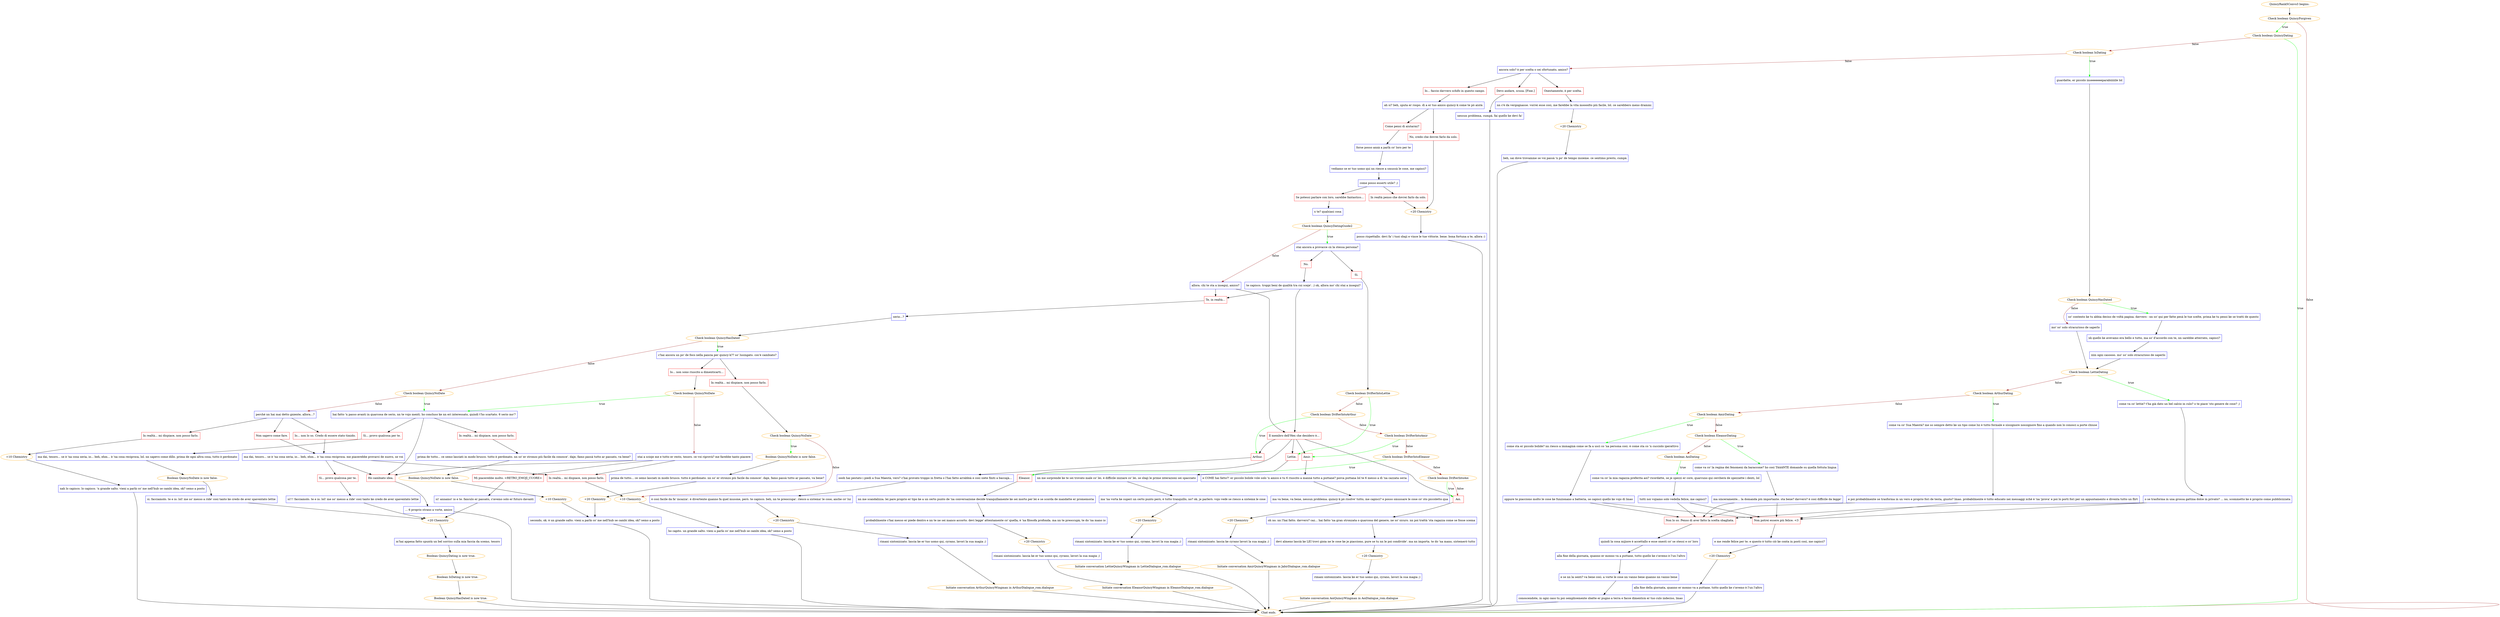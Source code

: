 digraph {
	"QuincyRank5Convo3 begins." [color=orange];
		"QuincyRank5Convo3 begins." -> j1777838566;
	j1777838566 [label="Check boolean QuincyForgiven",color=orange];
		j1777838566 -> j1114424847 [label=true,color=green];
		j1777838566 -> "Chat ends." [label=false,color=brown];
	j1114424847 [label="Check boolean QuincyDating",color=orange];
		j1114424847 -> "Chat ends." [label=true,color=green];
		j1114424847 -> j3036389292 [label=false,color=brown];
	"Chat ends." [color=orange];
	j3036389292 [label="Check boolean IsDating",color=orange];
		j3036389292 -> j2233472507 [label=true,color=green];
		j3036389292 -> j574992523 [label=false,color=brown];
	j2233472507 [label="guardatte, er piccolo inseeeeeeeparabiiiiiile lol",shape=box,color=blue];
		j2233472507 -> j4210153798;
	j574992523 [label="ancora solo? è per scelta o sei sfortunato, amico?",shape=box,color=blue];
		j574992523 -> j179161221;
		j574992523 -> j785555507;
		j574992523 -> j2424575910;
	j4210153798 [label="Check boolean QuincyHasDated",color=orange];
		j4210153798 -> j105379146 [label=true,color=green];
		j4210153798 -> j343785931 [label=false,color=brown];
	j179161221 [label="Onestamente, è per scelta.",shape=box,color=red];
		j179161221 -> j2918025492;
	j785555507 [label="Io... faccio davvero schifo in questo campo.",shape=box,color=red];
		j785555507 -> j1127775857;
	j2424575910 [label="Devo andare, scusa. [Fine.]",shape=box,color=red];
		j2424575910 -> j3433816189;
	j105379146 [label="so' contento ke tu abbia deciso de voltà pagina. davvero - nn so' qui per fatte pesà le tue scelte, prima ke tu pensi ke se tratti de questo",shape=box,color=blue];
		j105379146 -> j1182330782;
	j343785931 [label="mo' so' solo stracurioso de saperlo",shape=box,color=blue];
		j343785931 -> j4051092621;
	j2918025492 [label="nn c'è da vergognasse. vorrei esse così, me farebbe la vita moooolto più facile, lol. ce sarebbero meno drammi",shape=box,color=blue];
		j2918025492 -> j613589656;
	j1127775857 [label="ah sì? beh, sputa er rospo. dì a er tuo amico quincy-k come te pò aiutà",shape=box,color=blue];
		j1127775857 -> j3484390985;
		j1127775857 -> j2375553938;
	j3433816189 [label="nessun problema, cumpà. fai quello ke devi fa'",shape=box,color=blue];
		j3433816189 -> "Chat ends.";
	j1182330782 [label="xk quello ke avevamo era bello e tutto, ma so' d'accordo con te, nn sarebbe atterrato, capisci?",shape=box,color=blue];
		j1182330782 -> j554433955;
	j4051092621 [label="Check boolean LettieDating",color=orange];
		j4051092621 -> j2070945585 [label=true,color=green];
		j4051092621 -> j2403809706 [label=false,color=brown];
	j613589656 [label="+20 Chemistry",color=orange];
		j613589656 -> j2256363311;
	j3484390985 [label="Come pensi di aiutarmi?",shape=box,color=red];
		j3484390985 -> j2350942787;
	j2375553938 [label="No, credo che dovrei farlo da solo.",shape=box,color=red];
		j2375553938 -> j982834953;
	j554433955 [label="iiiin ogni casoooo. mo' so' solo stracurioso de saperlo",shape=box,color=blue];
		j554433955 -> j4051092621;
	j2070945585 [label="come va co' lettie? t'ha già dato un bel calcio in culo? o te piace 'sto genere de cose? ;)",shape=box,color=blue];
		j2070945585 -> j3443166320;
	j2403809706 [label="Check boolean ArthurDating",color=orange];
		j2403809706 -> j209189142 [label=true,color=green];
		j2403809706 -> j4145620795 [label=false,color=brown];
	j2256363311 [label="beh, sai dove trovamme se voi passà 'n po' de tempo insieme. ce sentimo presto, cumpà",shape=box,color=blue];
		j2256363311 -> "Chat ends.";
	j2350942787 [label="forse posso annà a parlà co' loro per te",shape=box,color=blue];
		j2350942787 -> j3363438151;
	j982834953 [label="+20 Chemistry",color=orange];
		j982834953 -> j31878293;
	j3443166320 [label="o se trasforma in una grossa gattina dolce in privato? ... no, scommetto ke è proprio come pubblicizzata",shape=box,color=blue];
		j3443166320 -> j2197561032;
		j3443166320 -> j667990583;
	j209189142 [label="come va co' Sua Maestà? me so sempre detto ke un tipo come lui è tutto formale e sìssignore nossignore fino a quando non lo conosci a porte chiuse",shape=box,color=blue];
		j209189142 -> j999500745;
	j4145620795 [label="Check boolean AmirDating",color=orange];
		j4145620795 -> j2532575647 [label=true,color=green];
		j4145620795 -> j1136085438 [label=false,color=brown];
	j3363438151 [label="vediamo se er tuo uomo qui nn riesce a smussà le cose, me capisci?",shape=box,color=blue];
		j3363438151 -> j74388374;
	j31878293 [label="posso rispettallo. devi fa' i tuoi sbaji e vince le tue vittorie. bene. bona fortuna a te, allora :)",shape=box,color=blue];
		j31878293 -> "Chat ends.";
	j2197561032 [label="Non potrei essere più felice. <3",shape=box,color=red];
		j2197561032 -> j3828061008;
	j667990583 [label="Non lo so. Penso di aver fatto la scelta sbagliata.",shape=box,color=red];
		j667990583 -> j1396196835;
	j999500745 [label="e poi probabilmente se trasforma in un vero e proprio fori de testa, giusto? lmao. probabilmente è tutto educato nei messaggi xché è 'na 'prova' e poi lo porti fori per un appuntamento e diventa tutto un flirt",shape=box,color=blue];
		j999500745 -> j2197561032;
		j999500745 -> j667990583;
	j2532575647 [label="come sta er piccolo bolide? nn riesco a immaginà come se fa a uscì co 'na persona così. è come sta co 'n cucciolo iperattivo",shape=box,color=blue];
		j2532575647 -> j1804788629;
	j1136085438 [label="Check boolean EleanorDating",color=orange];
		j1136085438 -> j99008478 [label=true,color=green];
		j1136085438 -> j4014131363 [label=false,color=brown];
	j74388374 [label="come posso esserti utile? ;)",shape=box,color=blue];
		j74388374 -> j3261019518;
		j74388374 -> j2541863795;
	j3828061008 [label="e me rende felice per te. e questo è tutto ciò ke conta in posti così, me capisci?",shape=box,color=blue];
		j3828061008 -> j4086836213;
	j1396196835 [label="quindi la cosa mijiore è accettallo e esse onesti co' se stessi e co' loro",shape=box,color=blue];
		j1396196835 -> j3679461680;
	j1804788629 [label="oppure te piacciono molto le cose ke funzionano a batteria, se capisci quello ke vojo dì lmao",shape=box,color=blue];
		j1804788629 -> j2197561032;
		j1804788629 -> j667990583;
	j99008478 [label="come va co' la regina dei fenomeni da baraccone? ho così TAAANTE domande su quella fottuta lingua",shape=box,color=blue];
		j99008478 -> j1137880187;
	j4014131363 [label="Check boolean AoiDating",color=orange];
		j4014131363 -> j2793314304 [label=true,color=green];
	j3261019518 [label="Se potessi parlare con loro, sarebbe fantastico...",shape=box,color=red];
		j3261019518 -> j2618927735;
	j2541863795 [label="In realtà penso che dovrei farlo da solo.",shape=box,color=red];
		j2541863795 -> j982834953;
	j4086836213 [label="+20 Chemistry",color=orange];
		j4086836213 -> j2282882390;
	j3679461680 [label="alla fine della giornata, quanno er monno va a puttane, tutto quello ke c'avemo è l'un l'altro",shape=box,color=blue];
		j3679461680 -> j1421632660;
	j1137880187 [label="ma sinceramente... la domanda più importante. sta bene? davvero? è così difficile da legge'",shape=box,color=blue];
		j1137880187 -> j2197561032;
		j1137880187 -> j667990583;
	j2793314304 [label="come va co' la mia ragazza preferita aoi? ricordatte, se je spezzi er core, quarcuno qui cercherà de spezzatte i denti, lol",shape=box,color=blue];
		j2793314304 -> j3763842045;
	j2618927735 [label="x te? qualsiasi cosa",shape=box,color=blue];
		j2618927735 -> j3498068486;
	j2282882390 [label="alla fine della giornata, quanno er monno va a puttane, tutto quello ke c'avemo è l'un l'altro",shape=box,color=blue];
		j2282882390 -> "Chat ends.";
	j1421632660 [label="e se nn la senti? va bene così. a vorte le cose nn vanno bene quanno nn vanno bene",shape=box,color=blue];
		j1421632660 -> j1067671827;
	j3763842045 [label="tutti noi vojiamo solo vedella felice, me capisci?",shape=box,color=blue];
		j3763842045 -> j2197561032;
		j3763842045 -> j667990583;
	j3498068486 [label="Check boolean QuincyDatingGuide2",color=orange];
		j3498068486 -> j2283640573 [label=true,color=green];
		j3498068486 -> j1991676834 [label=false,color=brown];
	j1067671827 [label="conoscendote, in ogni caso tu poi semplicemente sbatte er pugno a terra e facce dimenticà er tuo culo indeciso, lmao",shape=box,color=blue];
		j1067671827 -> "Chat ends.";
	j2283640573 [label="stai ancora a provacce cn la stessa persona?",shape=box,color=blue];
		j2283640573 -> j1892751531;
		j2283640573 -> j1280727636;
	j1991676834 [label="allora. chi te sta a inseguì, amico?",shape=box,color=blue];
		j1991676834 -> j181330162;
		j1991676834 -> j4157408244;
	j1892751531 [label="No.",shape=box,color=red];
		j1892751531 -> j1761212789;
	j1280727636 [label="Sì.",shape=box,color=red];
		j1280727636 -> j2151359220;
	j181330162 [label="Il membro dell'Hex che desidero è...",shape=box,color=red];
		j181330162 -> j556618490;
		j181330162 -> j3196110362;
		j181330162 -> j4037012092;
		j181330162 -> j1467650865;
		j181330162 -> j606483234;
	j4157408244 [label="Te, in realtà...",shape=box,color=red];
		j4157408244 -> j3472499529;
	j1761212789 [label="te capisco. troppi beni de qualità tra cui sceje'. ;) ok, allora mo' chi stai a inseguì?",shape=box,color=blue];
		j1761212789 -> j181330162;
		j1761212789 -> j4157408244;
	j2151359220 [label="Check boolean DrifterIntoLettie",color=orange];
		j2151359220 -> j556618490 [label=true,color=green];
		j2151359220 -> j4136109529 [label=false,color=brown];
	j556618490 [label="Lettie.",shape=box,color=red];
		j556618490 -> j1517515174;
	j3196110362 [label="Arthur.",shape=box,color=red];
		j3196110362 -> j1548013026;
	j4037012092 [label="Amir.",shape=box,color=red];
		j4037012092 -> j3670116912;
	j1467650865 [label="Eleanor.",shape=box,color=red];
		j1467650865 -> j1388613966;
	j606483234 [label="Aoi.",shape=box,color=red];
		j606483234 -> j2066038429;
	j3472499529 [label="serio...?",shape=box,color=blue];
		j3472499529 -> j2390964830;
	j4136109529 [label="Check boolean DrifterIntoArthur",color=orange];
		j4136109529 -> j3196110362 [label=true,color=green];
		j4136109529 -> j1182576796 [label=false,color=brown];
	j1517515174 [label="nn me sorprende ke te sei trovato male co' lei. è difficile iniziare co' lei. se sbaji le prime interazioni sei spacciato",shape=box,color=blue];
		j1517515174 -> j1493934185;
	j1548013026 [label="oooh hai pestato i piedi a Sua Maestà, vero? c'hai provato troppo in fretta o l'hai fatto arrabbià e così siete finiti a baccajà...",shape=box,color=blue];
		j1548013026 -> j3017238397;
	j3670116912 [label="e COME hai fatto?! er piccolo bolide vole solo 'n amico e tu 6 riuscito a mannà tutto a puttane? porca puttana lol te 6 messo a dì 'na cazzata seria",shape=box,color=blue];
		j3670116912 -> j2649979866;
	j1388613966 [label="nn me scandalizza. lei pare proprio er tipo ke a un certo punto de 'na conversazione decide tranquillamente ke sei morto per lei e se scorda de mandatte er promemoria",shape=box,color=blue];
		j1388613966 -> j3992794213;
	j2066038429 [label="oh no. nn l'hai fatto. davvero? caz... hai fatto 'na gran stronzata o quarcosa del genere, ne so' sicuro. nn poi trattà 'sta ragazza come se fosse scema",shape=box,color=blue];
		j2066038429 -> j3797124614;
	j2390964830 [label="Check boolean QuincyHasDated",color=orange];
		j2390964830 -> j3864839552 [label=true,color=green];
		j2390964830 -> j1969481395 [label=false,color=brown];
	j1182576796 [label="Check boolean DrifterIntoAmir",color=orange];
		j1182576796 -> j4037012092 [label=true,color=green];
		j1182576796 -> j2885855778 [label=false,color=brown];
	j1493934185 [label="ma 'na vorta ke superi un certo punto però, è tutto tranquillo, no? ok. je parlerò. vojo vedè se riesco a sistemà le cose",shape=box,color=blue];
		j1493934185 -> j4063033579;
	j3017238397 [label="è così facile da fa' incazza'. è divertente quanno fa quel musone, però. te capisco. beh, nn te preoccupa'. riesco a sistema' le cose, anche co' lui",shape=box,color=blue];
		j3017238397 -> j1481362715;
	j2649979866 [label="ma va bene, va bene, nessun problema. quincy-k pò risolve' tutto, me capisci? e posso smussare le cose co' sto piccoletto qua",shape=box,color=blue];
		j2649979866 -> j3538246258;
	j3992794213 [label="probabilmente c'hai messo er piede dentro e nn te ne sei manco accorto. devi legge' attentamente co' quella, è 'na filosofa profonda. ma nn te preoccupà, te do 'na mano io",shape=box,color=blue];
		j3992794213 -> j4120514766;
	j3797124614 [label="devi almeno lascià ke LEI trovi gioia ne le cose ke je piacciono, pure se tu nn le poi condivide'. ma nn importa. te do 'na mano, sistemerò tutto",shape=box,color=blue];
		j3797124614 -> j3497640893;
	j3864839552 [label="c'hai ancora un po' de foco nella pancia per quincy-k?? so' lusingato. cos'è cambiato?",shape=box,color=blue];
		j3864839552 -> j2103940717;
		j3864839552 -> j1153782342;
	j1969481395 [label="Check boolean QuincyNoDate",color=orange];
		j1969481395 -> j2025820499 [label=true,color=green];
		j1969481395 -> j680031183 [label=false,color=brown];
	j2885855778 [label="Check boolean DrifterIntoEleanor",color=orange];
		j2885855778 -> j1467650865 [label=true,color=green];
		j2885855778 -> j3198657663 [label=false,color=brown];
	j4063033579 [label="+20 Chemistry",color=orange];
		j4063033579 -> j2887823708;
	j1481362715 [label="+20 Chemistry",color=orange];
		j1481362715 -> j4114611054;
	j3538246258 [label="+20 Chemistry",color=orange];
		j3538246258 -> j2924242260;
	j4120514766 [label="+20 Chemistry",color=orange];
		j4120514766 -> j1398369469;
	j3497640893 [label="+20 Chemistry",color=orange];
		j3497640893 -> j1010498609;
	j2103940717 [label="Io... non sono riuscito a dimenticarti...",shape=box,color=red];
		j2103940717 -> j1466706628;
	j1153782342 [label="In realtà... mi dispiace, non posso farlo.",shape=box,color=red];
		j1153782342 -> j2840203252;
	j2025820499 [label="hai fatto 'n passo avanti in quarcosa de serio, nn te vojo mentì. ho concluso ke nn eri interessato, quindi t'ho scartato. 6 serio mo'?",shape=box,color=blue];
		j2025820499 -> j1155007945;
		j2025820499 -> j2795897165;
		j2025820499 -> j157778329;
	j680031183 [label="perché nn hai mai detto gniente, allora...?",shape=box,color=blue];
		j680031183 -> j2711542833;
		j680031183 -> j491668015;
		j680031183 -> j2419644097;
	j3198657663 [label="Check boolean DrifterIntoAoi",color=orange];
		j3198657663 -> j606483234 [label=true,color=green];
		j3198657663 -> j606483234 [label=false,color=brown];
	j2887823708 [label="rimani sintonizzato. lascia ke er tuo uomo qui, cyrano, lavori la sua magia ;)",shape=box,color=blue];
		j2887823708 -> "Initiate conversation LettieQuincyWingman in LettieDialogue_rom.dialogue";
	j4114611054 [label="rimani sintonizzato. lascia ke er tuo uomo qui, cyrano, lavori la sua magia ;)",shape=box,color=blue];
		j4114611054 -> "Initiate conversation ArthurQuincyWingman in ArthurDialogue_rom.dialogue";
	j2924242260 [label="rimani sintonizzato. lascia ke cyrano lavori la sua magia ;)",shape=box,color=blue];
		j2924242260 -> "Initiate conversation AmirQuincyWingman in JabirDialogue_rom.dialogue";
	j1398369469 [label="rimani sintonizzato. lascia ke er tuo uomo qui, cyrano, lavori la sua magia ;)",shape=box,color=blue];
		j1398369469 -> "Initiate conversation EleanorQuincyWingman in EleanorDialogue_rom.dialogue";
	j1010498609 [label="rimani sintonizzato. lascia ke er tuo uomo qui, cyrano, lavori la sua magia ;)",shape=box,color=blue];
		j1010498609 -> "Initiate conversation AoiQuincyWingman in AoiDialogue_rom.dialogue";
	j1466706628 [label="Check boolean QuincyNoDate",color=orange];
		j1466706628 -> j2025820499 [label=true,color=green];
		j1466706628 -> j1366778109 [label=false,color=brown];
	j2840203252 [label="Check boolean QuincyNoDate",color=orange];
		j2840203252 -> j2848901168 [label=true,color=green];
		j2840203252 -> j821271867 [label=false,color=brown];
	j1155007945 [label="Sì... provo qualcosa per te.",shape=box,color=red];
		j1155007945 -> j1961557428;
	j2795897165 [label="In realtà... mi dispiace, non posso farlo.",shape=box,color=red];
		j2795897165 -> j4229983367;
	j157778329 [label="Ho cambiato idea.",shape=box,color=red];
		j157778329 -> j3060769243;
	j2711542833 [label="Io... non lo so. Credo di essere stato timido.",shape=box,color=red];
		j2711542833 -> j235960928;
	j491668015 [label="Non sapevo come fare.",shape=box,color=red];
		j491668015 -> j235960928;
	j2419644097 [label="In realtà... mi dispiace, non posso farlo.",shape=box,color=red];
		j2419644097 -> j2721206706;
	"Initiate conversation LettieQuincyWingman in LettieDialogue_rom.dialogue" [label="Initiate conversation LettieQuincyWingman in LettieDialogue_rom.dialogue",color=orange];
		"Initiate conversation LettieQuincyWingman in LettieDialogue_rom.dialogue" -> "Chat ends.";
	"Initiate conversation ArthurQuincyWingman in ArthurDialogue_rom.dialogue" [label="Initiate conversation ArthurQuincyWingman in ArthurDialogue_rom.dialogue",color=orange];
		"Initiate conversation ArthurQuincyWingman in ArthurDialogue_rom.dialogue" -> "Chat ends.";
	"Initiate conversation AmirQuincyWingman in JabirDialogue_rom.dialogue" [label="Initiate conversation AmirQuincyWingman in JabirDialogue_rom.dialogue",color=orange];
		"Initiate conversation AmirQuincyWingman in JabirDialogue_rom.dialogue" -> "Chat ends.";
	"Initiate conversation EleanorQuincyWingman in EleanorDialogue_rom.dialogue" [label="Initiate conversation EleanorQuincyWingman in EleanorDialogue_rom.dialogue",color=orange];
		"Initiate conversation EleanorQuincyWingman in EleanorDialogue_rom.dialogue" -> "Chat ends.";
	"Initiate conversation AoiQuincyWingman in AoiDialogue_rom.dialogue" [label="Initiate conversation AoiQuincyWingman in AoiDialogue_rom.dialogue",color=orange];
		"Initiate conversation AoiQuincyWingman in AoiDialogue_rom.dialogue" -> "Chat ends.";
	j1366778109 [label="stai a scioje me e tutto er resto, tesoro. ce voi riprovà? me farebbe tanto piacere",shape=box,color=blue];
		j1366778109 -> j2727805857;
		j1366778109 -> j3822709501;
		j1366778109 -> j157778329;
	j2848901168 [label="Boolean QuincyNoDate is now false.",color=orange];
		j2848901168 -> j3517808712;
	j821271867 [label="+10 Chemistry",color=orange];
		j821271867 -> j1360565934;
	j1961557428 [label="ma dai, tesoro... se è 'na cosa seria, io... beh, ehm... è 'na cosa reciproca, lol. nn sapevo come dillo. prima de ogni altra cosa, tutto è perdonato",shape=box,color=blue];
		j1961557428 -> j1349344003;
	j4229983367 [label="prima de tutto... ce semo lasciati in modo brusco. tutto è perdonato. nn so' er stronzo più facile da conosce'. daje, famo passà tutto ar passato, va bene?",shape=box,color=blue];
		j4229983367 -> j4016905381;
	j3060769243 [label="... 6 proprio strano a vorte, amico",shape=box,color=blue];
		j3060769243 -> "Chat ends.";
	j235960928 [label="ma dai, tesoro... se è 'na cosa seria, io... beh, ehm... è 'na cosa reciproca. me piacerebbe provarci de nuovo, se voi",shape=box,color=blue];
		j235960928 -> j2909190871;
		j235960928 -> j3822709501;
		j235960928 -> j157778329;
	j2721206706 [label="+10 Chemistry",color=orange];
		j2721206706 -> j3481105575;
	j2727805857 [label="Mi piacerebbe molto. <RETRO_EMOJI_CUORE>",shape=box,color=red];
		j2727805857 -> j4120106543;
	j3822709501 [label="In realtà... mi dispiace, non posso farlo.",shape=box,color=red];
		j3822709501 -> j821271867;
	j3517808712 [label="prima de tutto... ce semo lasciati in modo brusco. tutto è perdonato. nn so' er stronzo più facile da conosce'. daje, famo passà tutto ar passato, va bene?",shape=box,color=blue];
		j3517808712 -> j1013981859;
	j1360565934 [label="ho capito. un grande salto. vieni a parlà co' me nell'hub se cambi idea, ok? semo a posto",shape=box,color=blue];
		j1360565934 -> "Chat ends.";
	j1349344003 [label="Boolean QuincyNoDate is now false.",color=orange];
		j1349344003 -> j251976093;
	j4016905381 [label="Boolean QuincyNoDate is now false.",color=orange];
		j4016905381 -> j478450087;
	j2909190871 [label="Sì... provo qualcosa per te.",shape=box,color=red];
		j2909190871 -> j1389922769;
	j3481105575 [label="nah lo capisco. lo capisco. 'n grande salto. vieni a parlà co' me nell'hub se cambi idea, ok? semo a posto",shape=box,color=blue];
		j3481105575 -> "Chat ends.";
	j4120106543 [label="sì! annamo! io e te. fanculo er passato, c'avemo solo er futuro davanti",shape=box,color=blue];
		j4120106543 -> j2039924210;
	j1013981859 [label="+20 Chemistry",color=orange];
		j1013981859 -> j2535703989;
	j251976093 [label="sì. facciamolo. te e io. lol! me so' messo a ride' così tanto ke credo de aver spaventato lettie",shape=box,color=blue];
		j251976093 -> j2039924210;
	j478450087 [label="+10 Chemistry",color=orange];
		j478450087 -> j2535703989;
	j1389922769 [label="sì!!! facciamolo. te e io. lol! me so' messo a ride' così tanto ke credo de aver spaventato lettie",shape=box,color=blue];
		j1389922769 -> j2039924210;
	j2039924210 [label="+20 Chemistry",color=orange];
		j2039924210 -> j2081440794;
	j2535703989 [label="secondo, ok. è un grande salto. vieni a parlà co' me nell'hub se cambi idea, ok? semo a posto",shape=box,color=blue];
		j2535703989 -> "Chat ends.";
	j2081440794 [label="m'hai appena fatto spuntà un bel sorriso sulla mia faccia da scemo, tesoro",shape=box,color=blue];
		j2081440794 -> j2142582358;
	j2142582358 [label="Boolean QuincyDating is now true.",color=orange];
		j2142582358 -> j298934775;
	j298934775 [label="Boolean IsDating is now true.",color=orange];
		j298934775 -> j1145642415;
	j1145642415 [label="Boolean QuincyHasDated is now true.",color=orange];
		j1145642415 -> "Chat ends.";
}